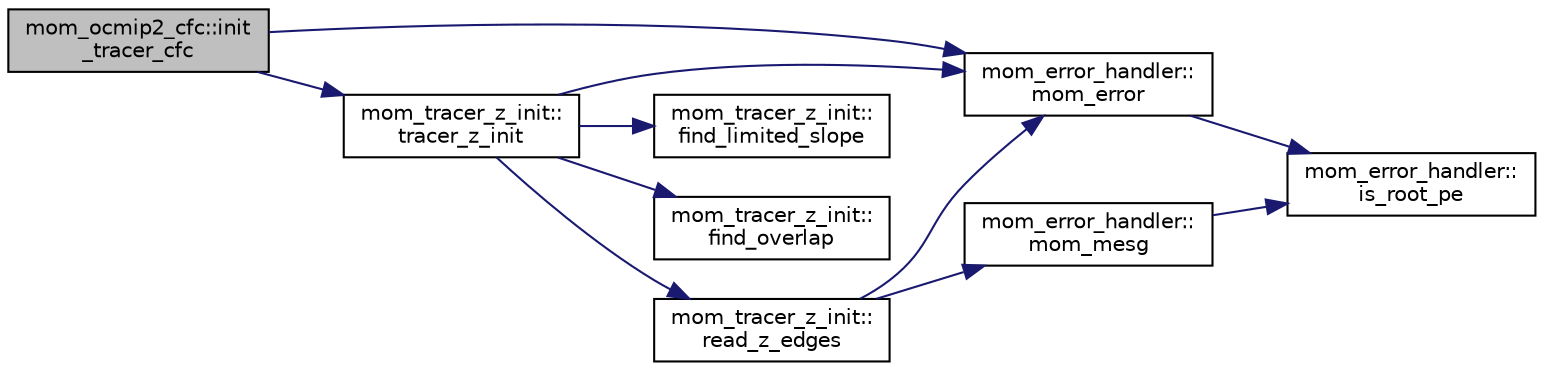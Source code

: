 digraph "mom_ocmip2_cfc::init_tracer_cfc"
{
 // INTERACTIVE_SVG=YES
 // LATEX_PDF_SIZE
  edge [fontname="Helvetica",fontsize="10",labelfontname="Helvetica",labelfontsize="10"];
  node [fontname="Helvetica",fontsize="10",shape=record];
  rankdir="LR";
  Node1 [label="mom_ocmip2_cfc::init\l_tracer_cfc",height=0.2,width=0.4,color="black", fillcolor="grey75", style="filled", fontcolor="black",tooltip="This subroutine initializes a tracer array."];
  Node1 -> Node2 [color="midnightblue",fontsize="10",style="solid",fontname="Helvetica"];
  Node2 [label="mom_error_handler::\lmom_error",height=0.2,width=0.4,color="black", fillcolor="white", style="filled",URL="$namespacemom__error__handler.html#a460cfb79a06c29fc249952c2a3710d67",tooltip="This provides a convenient interface for writing an mpp_error message with run-time filter based on a..."];
  Node2 -> Node3 [color="midnightblue",fontsize="10",style="solid",fontname="Helvetica"];
  Node3 [label="mom_error_handler::\lis_root_pe",height=0.2,width=0.4,color="black", fillcolor="white", style="filled",URL="$namespacemom__error__handler.html#ad5f00a53059c72fe2332d1436c80ca71",tooltip="This returns .true. if the current PE is the root PE."];
  Node1 -> Node4 [color="midnightblue",fontsize="10",style="solid",fontname="Helvetica"];
  Node4 [label="mom_tracer_z_init::\ltracer_z_init",height=0.2,width=0.4,color="black", fillcolor="white", style="filled",URL="$namespacemom__tracer__z__init.html#aef33387149983391f1ea92bad7344360",tooltip="This function initializes a tracer by reading a Z-space file, returning .true. if this appears to hav..."];
  Node4 -> Node5 [color="midnightblue",fontsize="10",style="solid",fontname="Helvetica"];
  Node5 [label="mom_tracer_z_init::\lfind_limited_slope",height=0.2,width=0.4,color="black", fillcolor="white", style="filled",URL="$namespacemom__tracer__z__init.html#a226f9ae9c2532e8d7047e6bf5680bd7a",tooltip="This subroutine determines a limited slope for val to be advected with a piecewise limited scheme."];
  Node4 -> Node6 [color="midnightblue",fontsize="10",style="solid",fontname="Helvetica"];
  Node6 [label="mom_tracer_z_init::\lfind_overlap",height=0.2,width=0.4,color="black", fillcolor="white", style="filled",URL="$namespacemom__tracer__z__init.html#a4cfb4818fc391a8d95ce737c06662d25",tooltip="Determines the layers bounded by interfaces e that overlap with the depth range between Z_top and Z_b..."];
  Node4 -> Node2 [color="midnightblue",fontsize="10",style="solid",fontname="Helvetica"];
  Node4 -> Node7 [color="midnightblue",fontsize="10",style="solid",fontname="Helvetica"];
  Node7 [label="mom_tracer_z_init::\lread_z_edges",height=0.2,width=0.4,color="black", fillcolor="white", style="filled",URL="$namespacemom__tracer__z__init.html#a9f9a4d16dbd230d126b3f4d255071ad8",tooltip="This subroutine reads the vertical coordinate data for a field from a NetCDF file...."];
  Node7 -> Node2 [color="midnightblue",fontsize="10",style="solid",fontname="Helvetica"];
  Node7 -> Node8 [color="midnightblue",fontsize="10",style="solid",fontname="Helvetica"];
  Node8 [label="mom_error_handler::\lmom_mesg",height=0.2,width=0.4,color="black", fillcolor="white", style="filled",URL="$namespacemom__error__handler.html#a1c462df7b61f1296407b4af51dfeceab",tooltip="This provides a convenient interface for writing an informative comment."];
  Node8 -> Node3 [color="midnightblue",fontsize="10",style="solid",fontname="Helvetica"];
}
